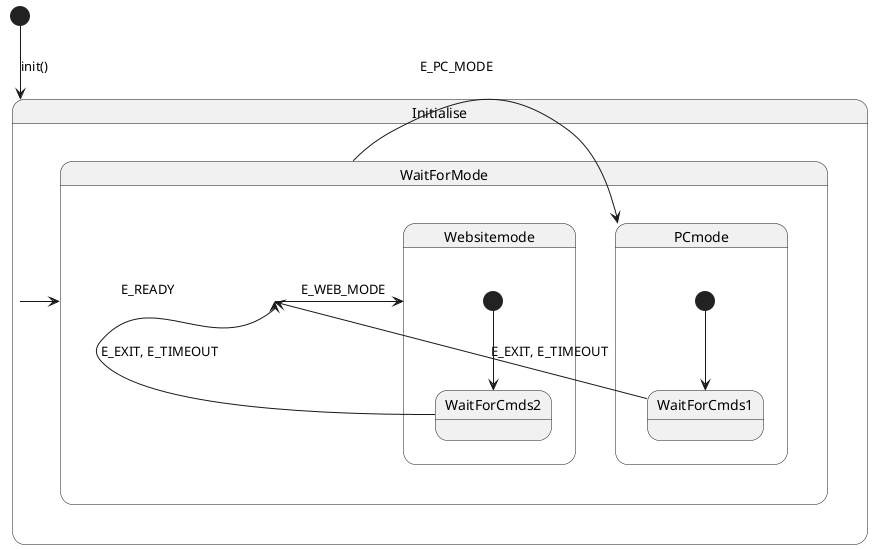@startuml
[*] --> Initialise : init()

state Initialise {

  Initialise -> WaitForMode : E_READY
}

state WaitForMode {
  WaitForMode -> PCmode : E_PC_MODE
  WaitForMode -> Websitemode : E_WEB_MODE
}

state PCmode {
  [*] --> WaitForCmds1
  WaitForCmds1 -up> WaitForMode : E_EXIT, E_TIMEOUT
}

state Websitemode {
  [*] --> WaitForCmds2
  WaitForCmds2 -up> WaitForMode : E_EXIT, E_TIMEOUT
}
@enduml